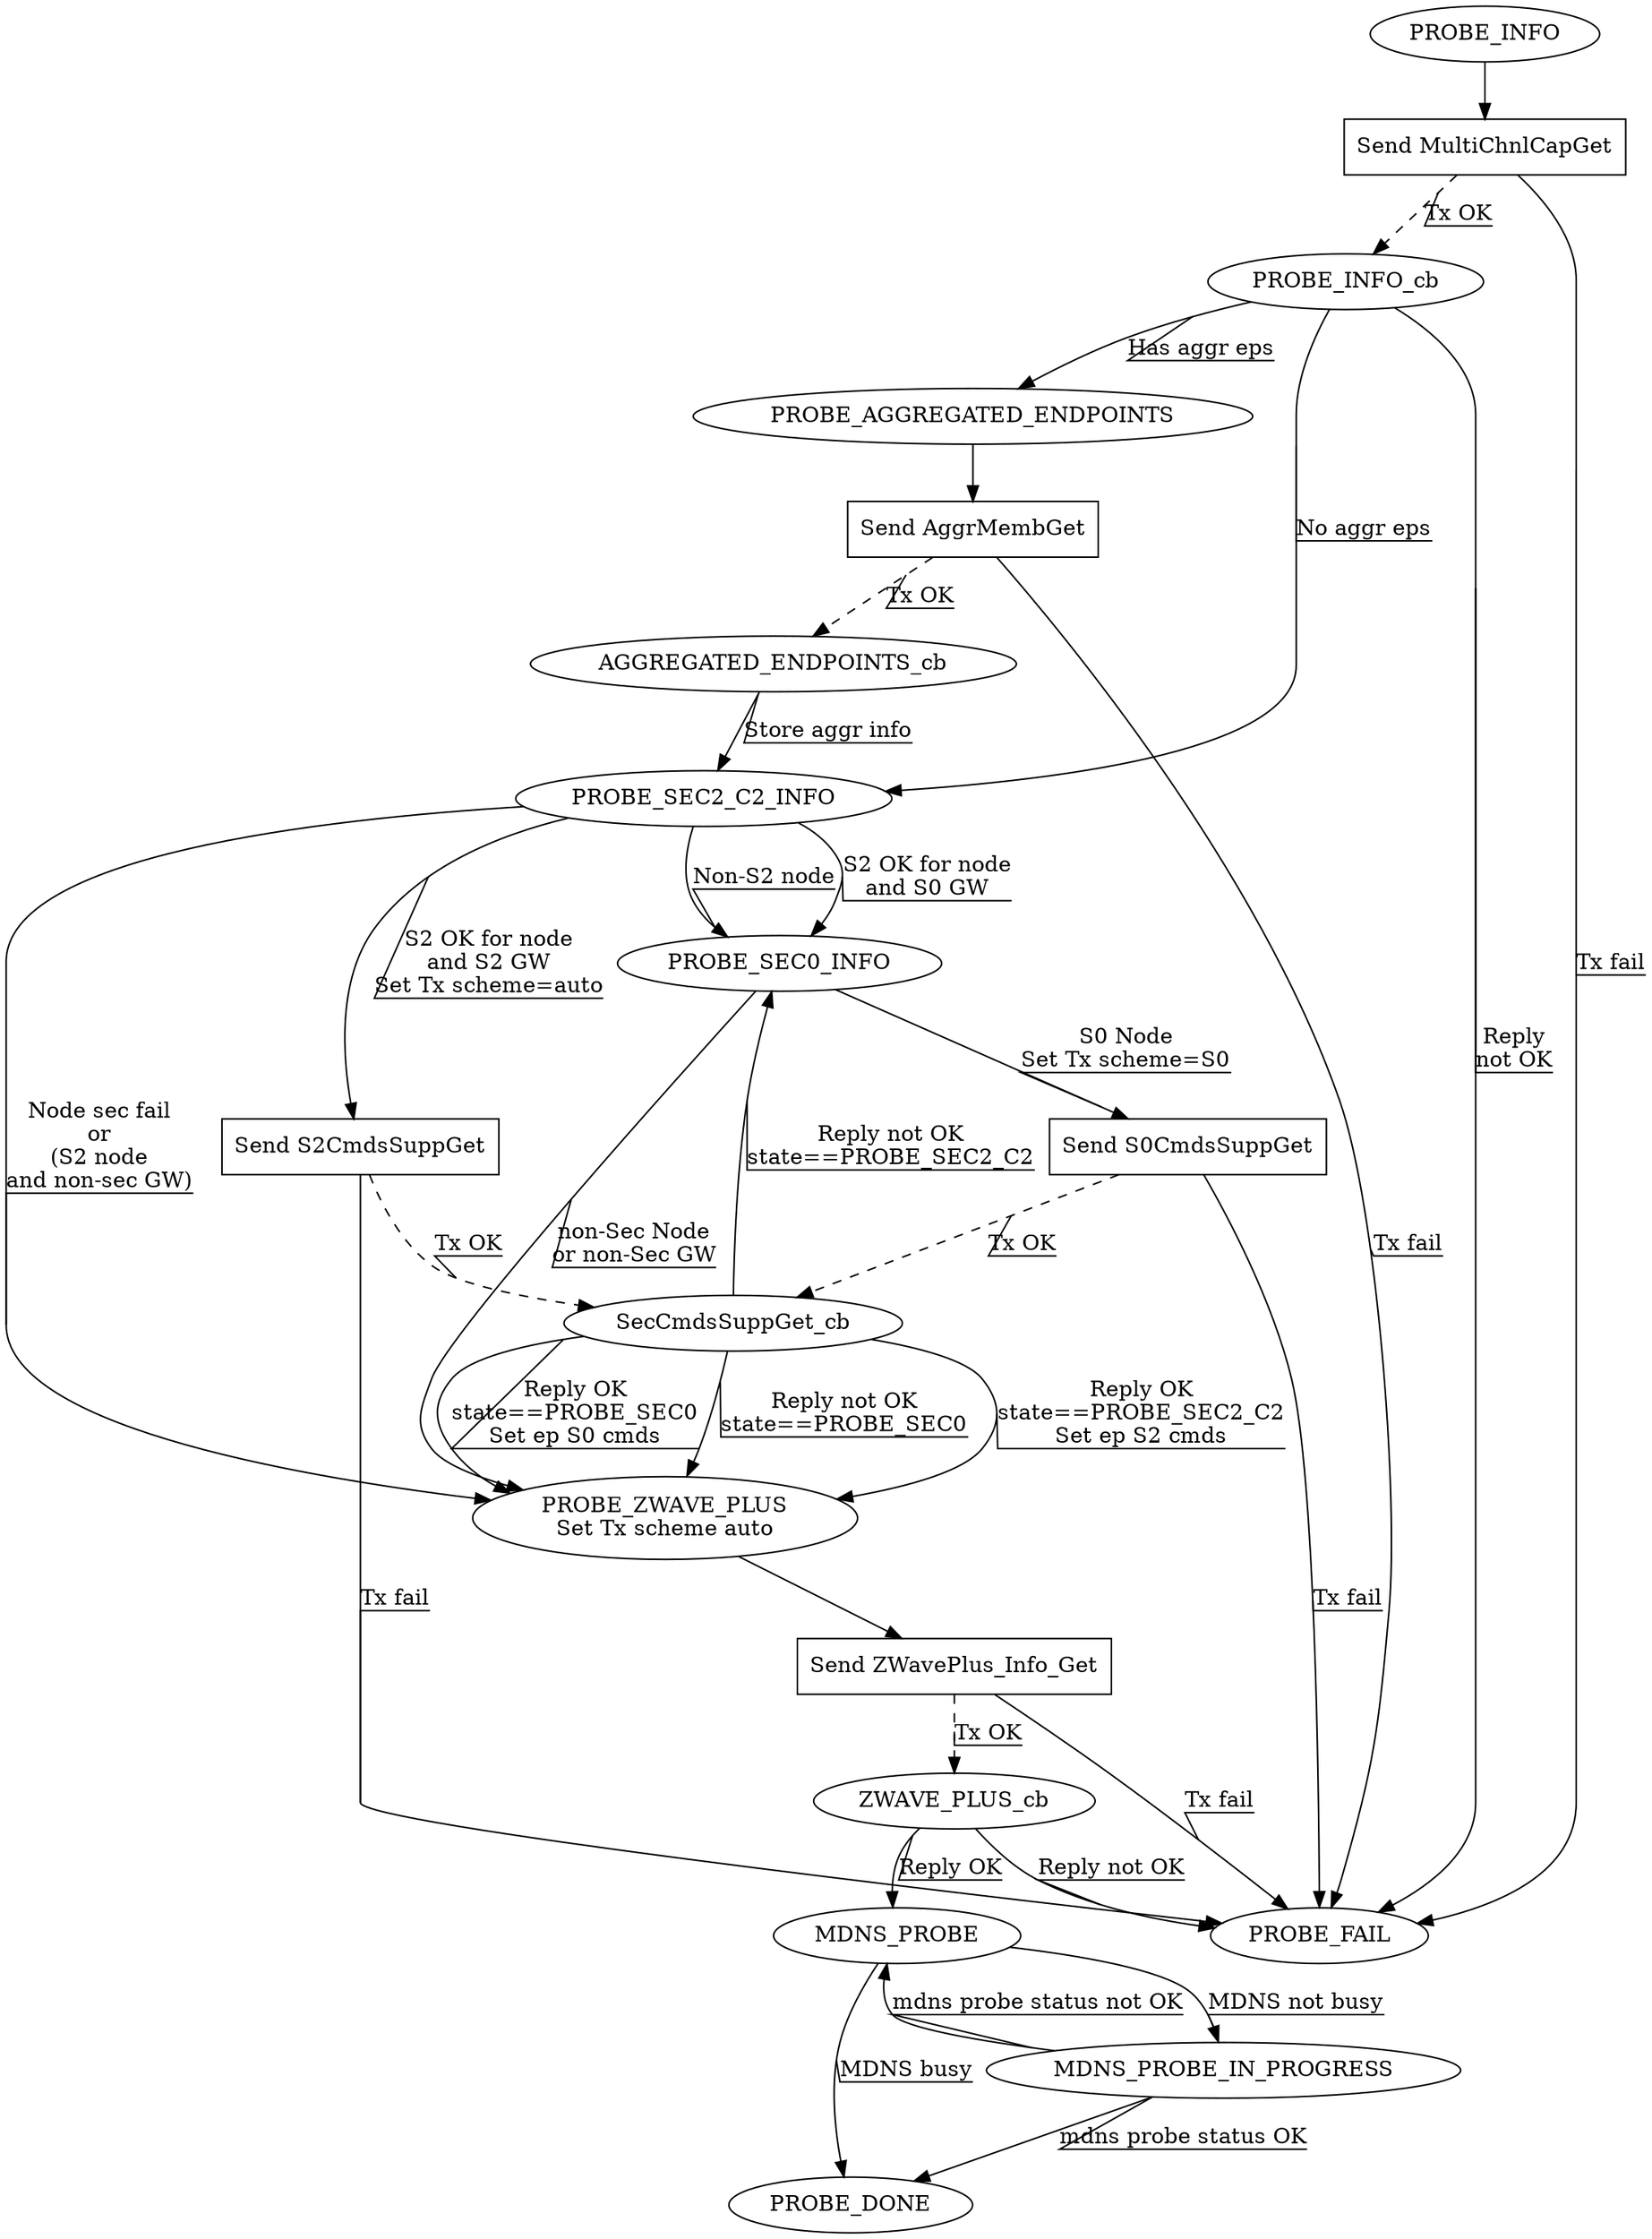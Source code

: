 
digraph epprobe {
        INFO [label="PROBE_INFO"]
        AGGREGATED_ENDPOINTS [label="PROBE_AGGREGATED_ENDPOINTS"]
        SEC2_C2_INFO [label="PROBE_SEC2_C2_INFO"]
        SEC0_INFO [label="PROBE_SEC0_INFO"]
        ZWAVE_PLUS [label="PROBE_ZWAVE_PLUS\nSet Tx scheme auto"]
        MDNS_PROBE [label="MDNS_PROBE"]
        MDNS_PROBE_IN_PROGRESS [label="MDNS_PROBE_IN_PROGRESS"]
        DONE [label="PROBE_DONE"]
        FAIL [label="PROBE_FAIL"]

        AGGREGATED_ENDPOINTS_tx [shape=box, label="Send AggrMembGet"]
        INFO_tx [shape=box, label = "Send MultiChnlCapGet"]
        ZWAVE_PLUS_tx [shape=box, label="Send ZWavePlus_Info_Get"]
        SEC2_C2_INFO_tx [shape=box, label="Send S2CmdsSuppGet"]
        SEC0_INFO_tx [shape=box, label="Send S0CmdsSuppGet"]

        INFO_cb [label="PROBE_INFO_cb"]
        /*  S2S0CmdsSupp_get [label="Send S0CmdsSuppGet"] */
        SEC_INFO_cb [label=SecCmdsSuppGet_cb]


edge []
INFO -> INFO_tx

edge []
AGGREGATED_ENDPOINTS -> AGGREGATED_ENDPOINTS_tx

edge []
ZWAVE_PLUS -> ZWAVE_PLUS_tx

edge [style=dashed, label="Tx OK", decorate=true]
INFO_tx -> INFO_cb
 
edge [style=solid, label="Tx fail"]
INFO_tx -> FAIL
 
edge [label="Reply\nnot OK"]
INFO_cb -> FAIL

edge [label="Has aggr eps"]
INFO_cb -> AGGREGATED_ENDPOINTS

edge [label="No aggr eps"]
INFO_cb -> SEC2_C2_INFO
 
edge [style=dashed, label="Tx OK"]
AGGREGATED_ENDPOINTS_tx -> AGGREGATED_ENDPOINTS_cb

edge [style=solid, label="Store aggr info"]
AGGREGATED_ENDPOINTS_cb -> SEC2_C2_INFO

edge [style=solid, label="Tx fail"]
AGGREGATED_ENDPOINTS_tx -> FAIL

edge [label="Node sec fail\nor\n(S2 node\nand non-sec GW)"]
SEC2_C2_INFO -> ZWAVE_PLUS

edge [label="Non-S2 node"]
SEC2_C2_INFO -> SEC0_INFO

edge [label="S2 OK for node\nand S0 GW"]
SEC2_C2_INFO -> SEC0_INFO

edge [label="S2 OK for node\nand S2 GW\nSet Tx scheme=auto"]
SEC2_C2_INFO -> SEC2_C2_INFO_tx

edge [style=dashed, label="Tx OK"]
SEC2_C2_INFO_tx -> SEC_INFO_cb

edge [style = solid, label="Tx fail"]
SEC2_C2_INFO_tx -> FAIL

edge [label="Reply OK\nstate==PROBE_SEC2_C2\nSet ep S2 cmds"]
SEC_INFO_cb -> ZWAVE_PLUS

edge [label="Reply OK\nstate==PROBE_SEC0\nSet ep S0 cmds"]
SEC_INFO_cb -> ZWAVE_PLUS

edge [label="Reply not OK\nstate==PROBE_SEC2_C2"]
SEC_INFO_cb -> SEC0_INFO

edge [label="Reply not OK\nstate==PROBE_SEC0"]
SEC_INFO_cb -> ZWAVE_PLUS

edge [label="S0 Node\nSet Tx scheme=S0"]
SEC0_INFO -> SEC0_INFO_tx

edge [label="non-Sec Node\nor non-Sec GW"]
SEC0_INFO -> ZWAVE_PLUS

edge [style=dashed, label="Tx OK"]
SEC0_INFO_tx -> SEC_INFO_cb

edge [style=solid, label="Tx fail"]
SEC0_INFO_tx -> FAIL

edge [style=dashed, label="Tx OK"]
ZWAVE_PLUS_tx -> ZWAVE_PLUS_cb

edge [style=solid, label="Tx fail"]
ZWAVE_PLUS_tx -> FAIL

edge [label="Reply OK"]
ZWAVE_PLUS_cb -> MDNS_PROBE

edge [label="Reply not OK"]
ZWAVE_PLUS_cb -> FAIL

edge [label="MDNS not busy"]
MDNS_PROBE -> MDNS_PROBE_IN_PROGRESS

edge [label="MDNS busy"]
MDNS_PROBE -> DONE

edge [label="mdns probe status not OK"]
MDNS_PROBE_IN_PROGRESS -> MDNS_PROBE

edge [label="mdns probe status OK"]
MDNS_PROBE_IN_PROGRESS -> DONE

}
